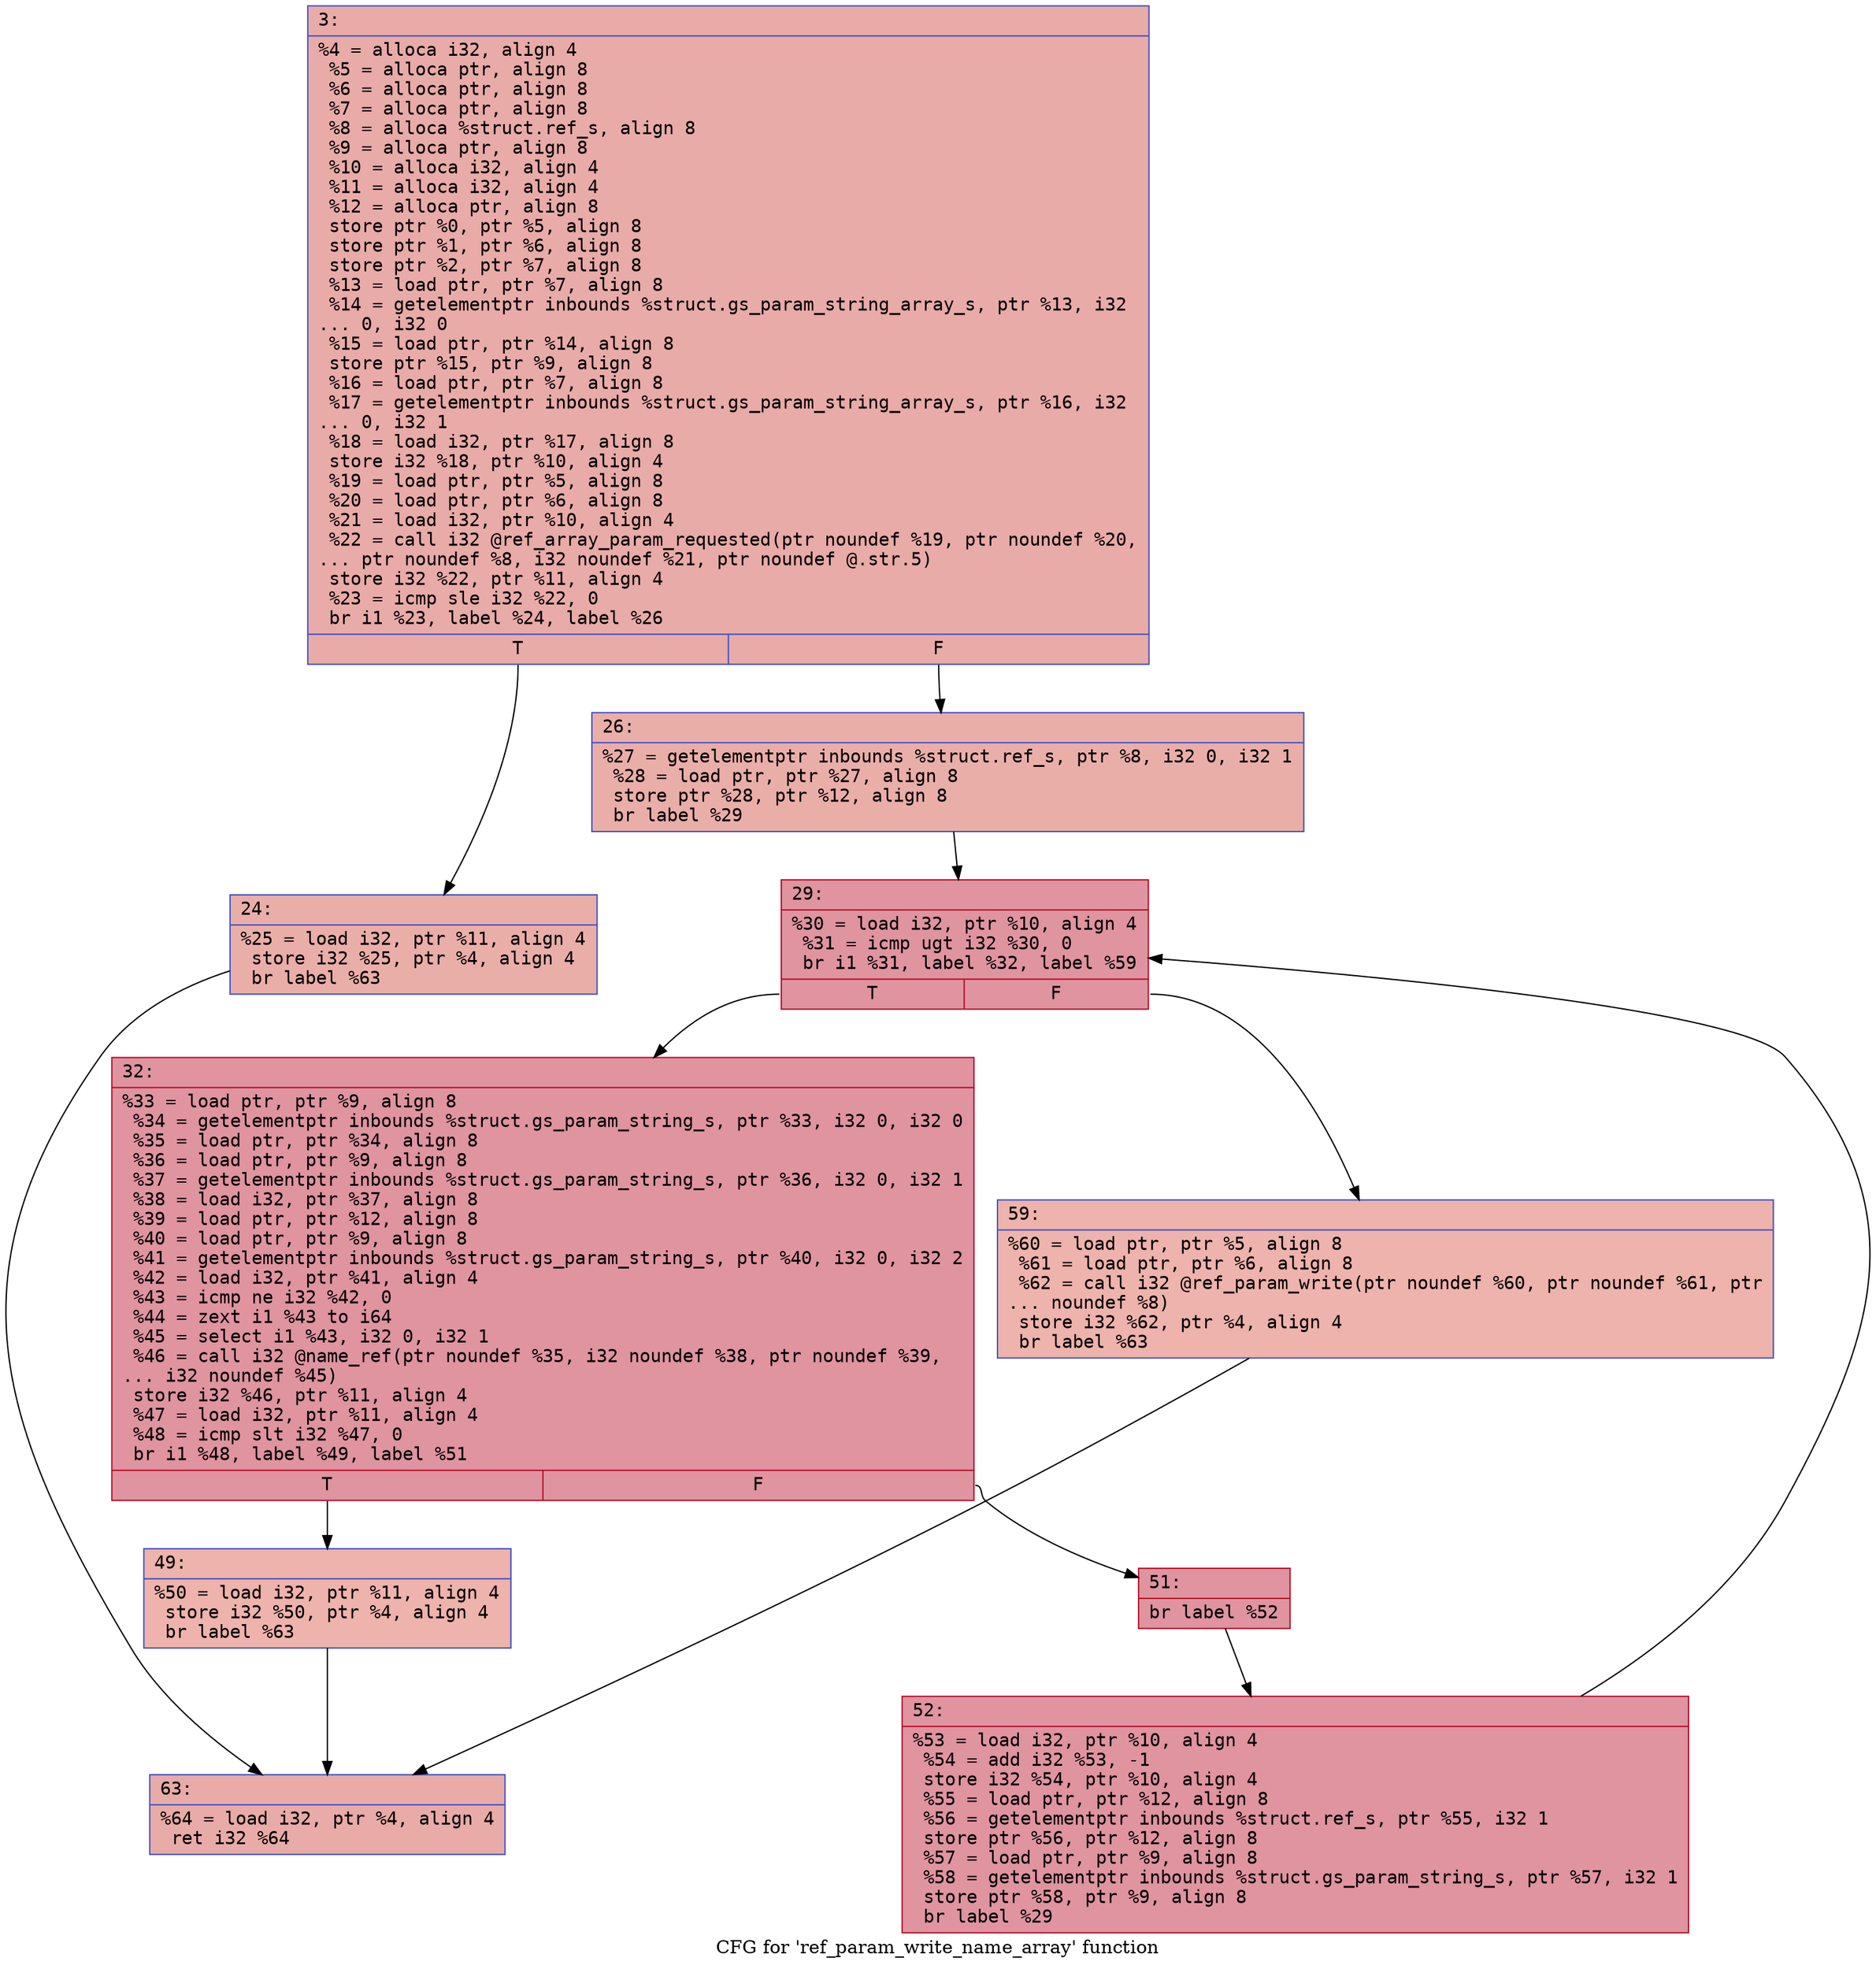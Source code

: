 digraph "CFG for 'ref_param_write_name_array' function" {
	label="CFG for 'ref_param_write_name_array' function";

	Node0x6000017a85a0 [shape=record,color="#3d50c3ff", style=filled, fillcolor="#cc403a70" fontname="Courier",label="{3:\l|  %4 = alloca i32, align 4\l  %5 = alloca ptr, align 8\l  %6 = alloca ptr, align 8\l  %7 = alloca ptr, align 8\l  %8 = alloca %struct.ref_s, align 8\l  %9 = alloca ptr, align 8\l  %10 = alloca i32, align 4\l  %11 = alloca i32, align 4\l  %12 = alloca ptr, align 8\l  store ptr %0, ptr %5, align 8\l  store ptr %1, ptr %6, align 8\l  store ptr %2, ptr %7, align 8\l  %13 = load ptr, ptr %7, align 8\l  %14 = getelementptr inbounds %struct.gs_param_string_array_s, ptr %13, i32\l... 0, i32 0\l  %15 = load ptr, ptr %14, align 8\l  store ptr %15, ptr %9, align 8\l  %16 = load ptr, ptr %7, align 8\l  %17 = getelementptr inbounds %struct.gs_param_string_array_s, ptr %16, i32\l... 0, i32 1\l  %18 = load i32, ptr %17, align 8\l  store i32 %18, ptr %10, align 4\l  %19 = load ptr, ptr %5, align 8\l  %20 = load ptr, ptr %6, align 8\l  %21 = load i32, ptr %10, align 4\l  %22 = call i32 @ref_array_param_requested(ptr noundef %19, ptr noundef %20,\l... ptr noundef %8, i32 noundef %21, ptr noundef @.str.5)\l  store i32 %22, ptr %11, align 4\l  %23 = icmp sle i32 %22, 0\l  br i1 %23, label %24, label %26\l|{<s0>T|<s1>F}}"];
	Node0x6000017a85a0:s0 -> Node0x6000017a85f0[tooltip="3 -> 24\nProbability 50.00%" ];
	Node0x6000017a85a0:s1 -> Node0x6000017a8640[tooltip="3 -> 26\nProbability 50.00%" ];
	Node0x6000017a85f0 [shape=record,color="#3d50c3ff", style=filled, fillcolor="#d0473d70" fontname="Courier",label="{24:\l|  %25 = load i32, ptr %11, align 4\l  store i32 %25, ptr %4, align 4\l  br label %63\l}"];
	Node0x6000017a85f0 -> Node0x6000017a8870[tooltip="24 -> 63\nProbability 100.00%" ];
	Node0x6000017a8640 [shape=record,color="#3d50c3ff", style=filled, fillcolor="#d0473d70" fontname="Courier",label="{26:\l|  %27 = getelementptr inbounds %struct.ref_s, ptr %8, i32 0, i32 1\l  %28 = load ptr, ptr %27, align 8\l  store ptr %28, ptr %12, align 8\l  br label %29\l}"];
	Node0x6000017a8640 -> Node0x6000017a8690[tooltip="26 -> 29\nProbability 100.00%" ];
	Node0x6000017a8690 [shape=record,color="#b70d28ff", style=filled, fillcolor="#b70d2870" fontname="Courier",label="{29:\l|  %30 = load i32, ptr %10, align 4\l  %31 = icmp ugt i32 %30, 0\l  br i1 %31, label %32, label %59\l|{<s0>T|<s1>F}}"];
	Node0x6000017a8690:s0 -> Node0x6000017a86e0[tooltip="29 -> 32\nProbability 96.88%" ];
	Node0x6000017a8690:s1 -> Node0x6000017a8820[tooltip="29 -> 59\nProbability 3.12%" ];
	Node0x6000017a86e0 [shape=record,color="#b70d28ff", style=filled, fillcolor="#b70d2870" fontname="Courier",label="{32:\l|  %33 = load ptr, ptr %9, align 8\l  %34 = getelementptr inbounds %struct.gs_param_string_s, ptr %33, i32 0, i32 0\l  %35 = load ptr, ptr %34, align 8\l  %36 = load ptr, ptr %9, align 8\l  %37 = getelementptr inbounds %struct.gs_param_string_s, ptr %36, i32 0, i32 1\l  %38 = load i32, ptr %37, align 8\l  %39 = load ptr, ptr %12, align 8\l  %40 = load ptr, ptr %9, align 8\l  %41 = getelementptr inbounds %struct.gs_param_string_s, ptr %40, i32 0, i32 2\l  %42 = load i32, ptr %41, align 4\l  %43 = icmp ne i32 %42, 0\l  %44 = zext i1 %43 to i64\l  %45 = select i1 %43, i32 0, i32 1\l  %46 = call i32 @name_ref(ptr noundef %35, i32 noundef %38, ptr noundef %39,\l... i32 noundef %45)\l  store i32 %46, ptr %11, align 4\l  %47 = load i32, ptr %11, align 4\l  %48 = icmp slt i32 %47, 0\l  br i1 %48, label %49, label %51\l|{<s0>T|<s1>F}}"];
	Node0x6000017a86e0:s0 -> Node0x6000017a8730[tooltip="32 -> 49\nProbability 3.12%" ];
	Node0x6000017a86e0:s1 -> Node0x6000017a8780[tooltip="32 -> 51\nProbability 96.88%" ];
	Node0x6000017a8730 [shape=record,color="#3d50c3ff", style=filled, fillcolor="#d6524470" fontname="Courier",label="{49:\l|  %50 = load i32, ptr %11, align 4\l  store i32 %50, ptr %4, align 4\l  br label %63\l}"];
	Node0x6000017a8730 -> Node0x6000017a8870[tooltip="49 -> 63\nProbability 100.00%" ];
	Node0x6000017a8780 [shape=record,color="#b70d28ff", style=filled, fillcolor="#b70d2870" fontname="Courier",label="{51:\l|  br label %52\l}"];
	Node0x6000017a8780 -> Node0x6000017a87d0[tooltip="51 -> 52\nProbability 100.00%" ];
	Node0x6000017a87d0 [shape=record,color="#b70d28ff", style=filled, fillcolor="#b70d2870" fontname="Courier",label="{52:\l|  %53 = load i32, ptr %10, align 4\l  %54 = add i32 %53, -1\l  store i32 %54, ptr %10, align 4\l  %55 = load ptr, ptr %12, align 8\l  %56 = getelementptr inbounds %struct.ref_s, ptr %55, i32 1\l  store ptr %56, ptr %12, align 8\l  %57 = load ptr, ptr %9, align 8\l  %58 = getelementptr inbounds %struct.gs_param_string_s, ptr %57, i32 1\l  store ptr %58, ptr %9, align 8\l  br label %29\l}"];
	Node0x6000017a87d0 -> Node0x6000017a8690[tooltip="52 -> 29\nProbability 100.00%" ];
	Node0x6000017a8820 [shape=record,color="#3d50c3ff", style=filled, fillcolor="#d6524470" fontname="Courier",label="{59:\l|  %60 = load ptr, ptr %5, align 8\l  %61 = load ptr, ptr %6, align 8\l  %62 = call i32 @ref_param_write(ptr noundef %60, ptr noundef %61, ptr\l... noundef %8)\l  store i32 %62, ptr %4, align 4\l  br label %63\l}"];
	Node0x6000017a8820 -> Node0x6000017a8870[tooltip="59 -> 63\nProbability 100.00%" ];
	Node0x6000017a8870 [shape=record,color="#3d50c3ff", style=filled, fillcolor="#cc403a70" fontname="Courier",label="{63:\l|  %64 = load i32, ptr %4, align 4\l  ret i32 %64\l}"];
}
